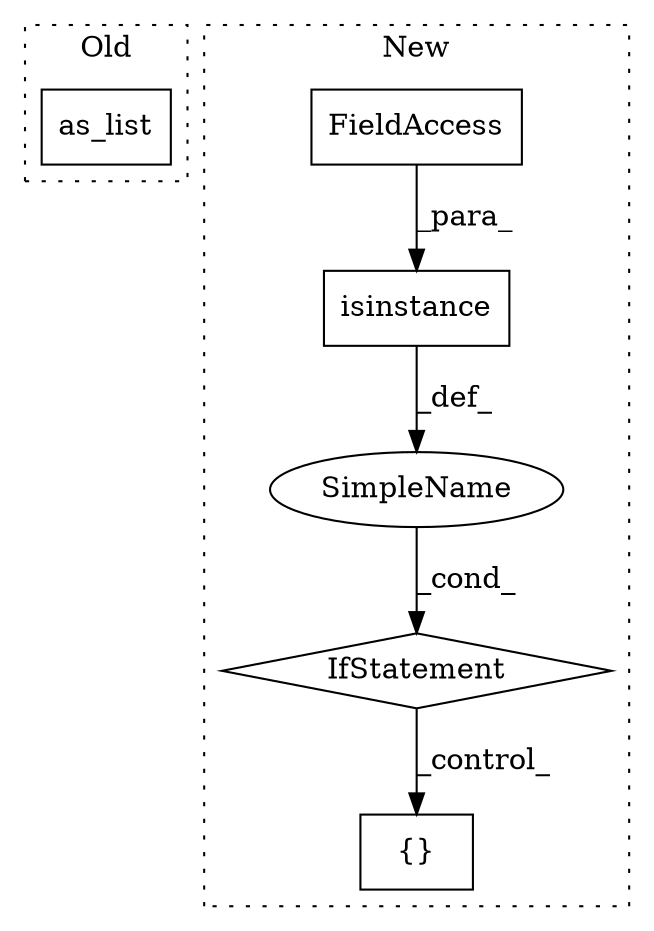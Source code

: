 digraph G {
subgraph cluster0 {
1 [label="as_list" a="32" s="1937" l="9" shape="box"];
label = "Old";
style="dotted";
}
subgraph cluster1 {
2 [label="isinstance" a="32" s="1990,2012" l="11,1" shape="box"];
3 [label="{}" a="4" s="2034,2041" l="1,1" shape="box"];
4 [label="FieldAccess" a="22" s="2008" l="4" shape="box"];
5 [label="SimpleName" a="42" s="" l="" shape="ellipse"];
6 [label="IfStatement" a="25" s="2013" l="3" shape="diamond"];
label = "New";
style="dotted";
}
2 -> 5 [label="_def_"];
4 -> 2 [label="_para_"];
5 -> 6 [label="_cond_"];
6 -> 3 [label="_control_"];
}